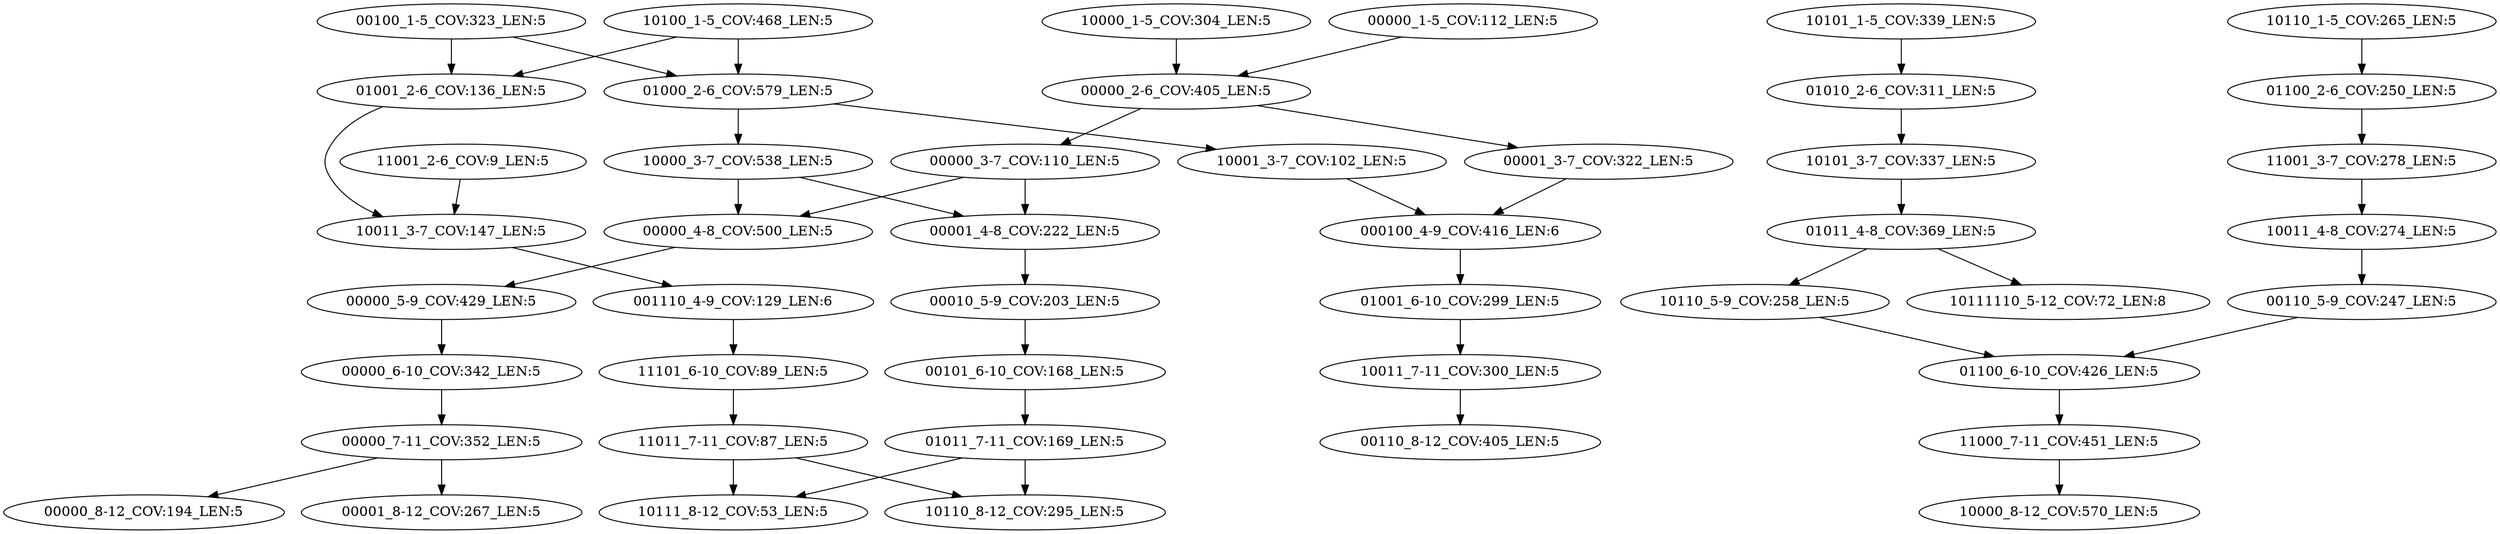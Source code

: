 digraph G {
    "00010_5-9_COV:203_LEN:5" -> "00101_6-10_COV:168_LEN:5";
    "10011_7-11_COV:300_LEN:5" -> "00110_8-12_COV:405_LEN:5";
    "00110_5-9_COV:247_LEN:5" -> "01100_6-10_COV:426_LEN:5";
    "00001_3-7_COV:322_LEN:5" -> "000100_4-9_COV:416_LEN:6";
    "00000_7-11_COV:352_LEN:5" -> "00000_8-12_COV:194_LEN:5";
    "00000_7-11_COV:352_LEN:5" -> "00001_8-12_COV:267_LEN:5";
    "10110_5-9_COV:258_LEN:5" -> "01100_6-10_COV:426_LEN:5";
    "10110_1-5_COV:265_LEN:5" -> "01100_2-6_COV:250_LEN:5";
    "01000_2-6_COV:579_LEN:5" -> "10001_3-7_COV:102_LEN:5";
    "01000_2-6_COV:579_LEN:5" -> "10000_3-7_COV:538_LEN:5";
    "10001_3-7_COV:102_LEN:5" -> "000100_4-9_COV:416_LEN:6";
    "10011_3-7_COV:147_LEN:5" -> "001110_4-9_COV:129_LEN:6";
    "00000_5-9_COV:429_LEN:5" -> "00000_6-10_COV:342_LEN:5";
    "001110_4-9_COV:129_LEN:6" -> "11101_6-10_COV:89_LEN:5";
    "01010_2-6_COV:311_LEN:5" -> "10101_3-7_COV:337_LEN:5";
    "11000_7-11_COV:451_LEN:5" -> "10000_8-12_COV:570_LEN:5";
    "01100_2-6_COV:250_LEN:5" -> "11001_3-7_COV:278_LEN:5";
    "00101_6-10_COV:168_LEN:5" -> "01011_7-11_COV:169_LEN:5";
    "00000_4-8_COV:500_LEN:5" -> "00000_5-9_COV:429_LEN:5";
    "00000_3-7_COV:110_LEN:5" -> "00000_4-8_COV:500_LEN:5";
    "00000_3-7_COV:110_LEN:5" -> "00001_4-8_COV:222_LEN:5";
    "10100_1-5_COV:468_LEN:5" -> "01000_2-6_COV:579_LEN:5";
    "10100_1-5_COV:468_LEN:5" -> "01001_2-6_COV:136_LEN:5";
    "00100_1-5_COV:323_LEN:5" -> "01000_2-6_COV:579_LEN:5";
    "00100_1-5_COV:323_LEN:5" -> "01001_2-6_COV:136_LEN:5";
    "11001_3-7_COV:278_LEN:5" -> "10011_4-8_COV:274_LEN:5";
    "11001_2-6_COV:9_LEN:5" -> "10011_3-7_COV:147_LEN:5";
    "10000_1-5_COV:304_LEN:5" -> "00000_2-6_COV:405_LEN:5";
    "01001_6-10_COV:299_LEN:5" -> "10011_7-11_COV:300_LEN:5";
    "00000_1-5_COV:112_LEN:5" -> "00000_2-6_COV:405_LEN:5";
    "00000_6-10_COV:342_LEN:5" -> "00000_7-11_COV:352_LEN:5";
    "01100_6-10_COV:426_LEN:5" -> "11000_7-11_COV:451_LEN:5";
    "11011_7-11_COV:87_LEN:5" -> "10110_8-12_COV:295_LEN:5";
    "11011_7-11_COV:87_LEN:5" -> "10111_8-12_COV:53_LEN:5";
    "10101_1-5_COV:339_LEN:5" -> "01010_2-6_COV:311_LEN:5";
    "01011_4-8_COV:369_LEN:5" -> "10110_5-9_COV:258_LEN:5";
    "01011_4-8_COV:369_LEN:5" -> "10111110_5-12_COV:72_LEN:8";
    "01001_2-6_COV:136_LEN:5" -> "10011_3-7_COV:147_LEN:5";
    "10101_3-7_COV:337_LEN:5" -> "01011_4-8_COV:369_LEN:5";
    "11101_6-10_COV:89_LEN:5" -> "11011_7-11_COV:87_LEN:5";
    "000100_4-9_COV:416_LEN:6" -> "01001_6-10_COV:299_LEN:5";
    "10000_3-7_COV:538_LEN:5" -> "00000_4-8_COV:500_LEN:5";
    "10000_3-7_COV:538_LEN:5" -> "00001_4-8_COV:222_LEN:5";
    "10011_4-8_COV:274_LEN:5" -> "00110_5-9_COV:247_LEN:5";
    "00000_2-6_COV:405_LEN:5" -> "00001_3-7_COV:322_LEN:5";
    "00000_2-6_COV:405_LEN:5" -> "00000_3-7_COV:110_LEN:5";
    "00001_4-8_COV:222_LEN:5" -> "00010_5-9_COV:203_LEN:5";
    "01011_7-11_COV:169_LEN:5" -> "10110_8-12_COV:295_LEN:5";
    "01011_7-11_COV:169_LEN:5" -> "10111_8-12_COV:53_LEN:5";
}
